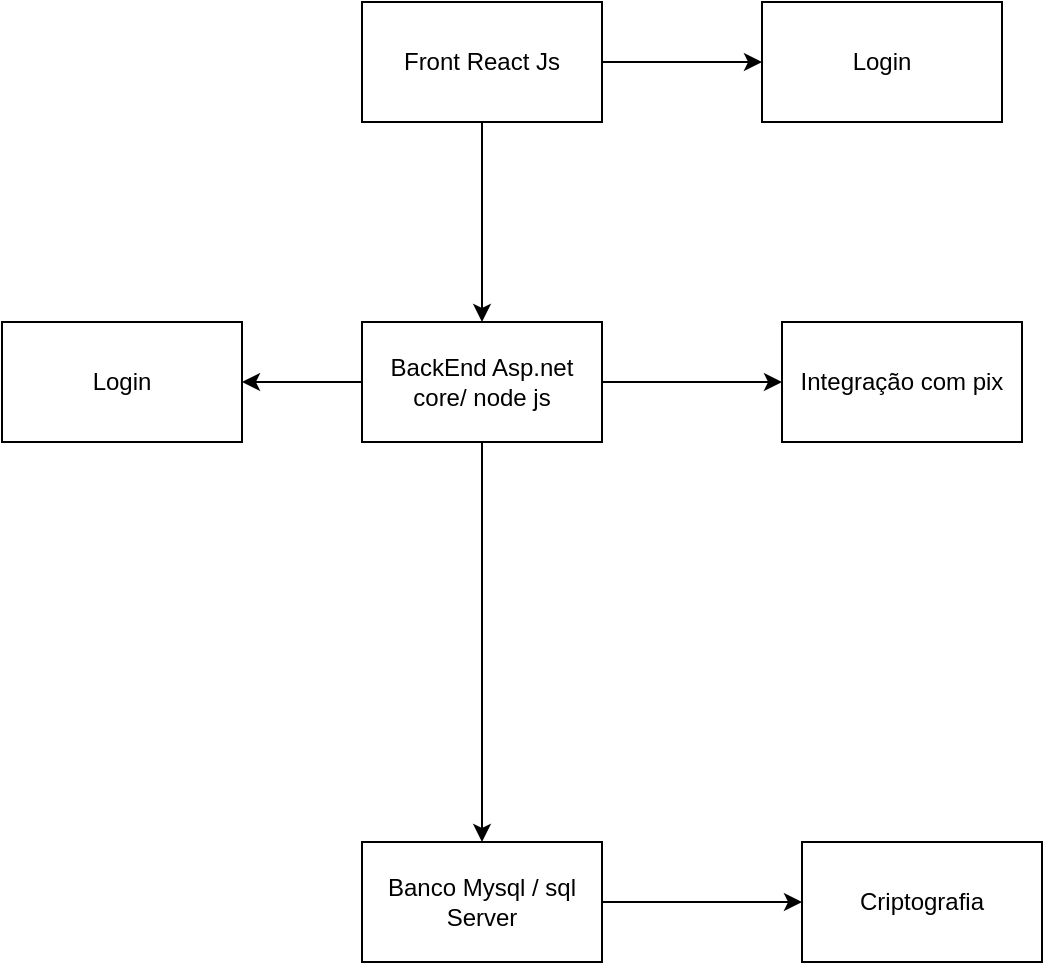 <mxfile version="21.5.0" type="github">
  <diagram id="C5RBs43oDa-KdzZeNtuy" name="Page-1">
    <mxGraphModel dx="1434" dy="802" grid="1" gridSize="10" guides="1" tooltips="1" connect="1" arrows="1" fold="1" page="1" pageScale="1" pageWidth="827" pageHeight="1169" math="0" shadow="0">
      <root>
        <mxCell id="WIyWlLk6GJQsqaUBKTNV-0" />
        <mxCell id="WIyWlLk6GJQsqaUBKTNV-1" parent="WIyWlLk6GJQsqaUBKTNV-0" />
        <mxCell id="0nLTzmDIZwb9rG5JgTCv-13" value="" style="edgeStyle=orthogonalEdgeStyle;rounded=0;orthogonalLoop=1;jettySize=auto;html=1;" edge="1" parent="WIyWlLk6GJQsqaUBKTNV-1" source="0nLTzmDIZwb9rG5JgTCv-0" target="0nLTzmDIZwb9rG5JgTCv-12">
          <mxGeometry relative="1" as="geometry" />
        </mxCell>
        <mxCell id="0nLTzmDIZwb9rG5JgTCv-0" value="Front React Js" style="rounded=0;whiteSpace=wrap;html=1;" vertex="1" parent="WIyWlLk6GJQsqaUBKTNV-1">
          <mxGeometry x="230" y="50" width="120" height="60" as="geometry" />
        </mxCell>
        <mxCell id="0nLTzmDIZwb9rG5JgTCv-5" value="" style="edgeStyle=orthogonalEdgeStyle;rounded=0;orthogonalLoop=1;jettySize=auto;html=1;" edge="1" parent="WIyWlLk6GJQsqaUBKTNV-1" source="0nLTzmDIZwb9rG5JgTCv-0" target="0nLTzmDIZwb9rG5JgTCv-4">
          <mxGeometry relative="1" as="geometry">
            <mxPoint x="290" y="110" as="sourcePoint" />
            <mxPoint x="260" y="340" as="targetPoint" />
            <Array as="points" />
          </mxGeometry>
        </mxCell>
        <mxCell id="0nLTzmDIZwb9rG5JgTCv-7" value="" style="edgeStyle=orthogonalEdgeStyle;rounded=0;orthogonalLoop=1;jettySize=auto;html=1;" edge="1" parent="WIyWlLk6GJQsqaUBKTNV-1" source="0nLTzmDIZwb9rG5JgTCv-4" target="0nLTzmDIZwb9rG5JgTCv-6">
          <mxGeometry relative="1" as="geometry" />
        </mxCell>
        <mxCell id="0nLTzmDIZwb9rG5JgTCv-11" value="" style="edgeStyle=orthogonalEdgeStyle;rounded=0;orthogonalLoop=1;jettySize=auto;html=1;entryX=0;entryY=0.5;entryDx=0;entryDy=0;" edge="1" parent="WIyWlLk6GJQsqaUBKTNV-1" source="0nLTzmDIZwb9rG5JgTCv-4" target="0nLTzmDIZwb9rG5JgTCv-10">
          <mxGeometry relative="1" as="geometry">
            <mxPoint x="510" y="250" as="targetPoint" />
          </mxGeometry>
        </mxCell>
        <mxCell id="0nLTzmDIZwb9rG5JgTCv-25" value="" style="edgeStyle=orthogonalEdgeStyle;rounded=0;orthogonalLoop=1;jettySize=auto;html=1;" edge="1" parent="WIyWlLk6GJQsqaUBKTNV-1" source="0nLTzmDIZwb9rG5JgTCv-4" target="0nLTzmDIZwb9rG5JgTCv-24">
          <mxGeometry relative="1" as="geometry" />
        </mxCell>
        <mxCell id="0nLTzmDIZwb9rG5JgTCv-4" value="BackEnd Asp.net core/ node js" style="rounded=0;whiteSpace=wrap;html=1;" vertex="1" parent="WIyWlLk6GJQsqaUBKTNV-1">
          <mxGeometry x="230" y="210" width="120" height="60" as="geometry" />
        </mxCell>
        <mxCell id="0nLTzmDIZwb9rG5JgTCv-18" value="" style="edgeStyle=orthogonalEdgeStyle;rounded=0;orthogonalLoop=1;jettySize=auto;html=1;" edge="1" parent="WIyWlLk6GJQsqaUBKTNV-1" source="0nLTzmDIZwb9rG5JgTCv-6" target="0nLTzmDIZwb9rG5JgTCv-17">
          <mxGeometry relative="1" as="geometry" />
        </mxCell>
        <mxCell id="0nLTzmDIZwb9rG5JgTCv-6" value="Banco Mysql / sql Server&lt;br&gt;" style="whiteSpace=wrap;html=1;rounded=0;" vertex="1" parent="WIyWlLk6GJQsqaUBKTNV-1">
          <mxGeometry x="230" y="470" width="120" height="60" as="geometry" />
        </mxCell>
        <mxCell id="0nLTzmDIZwb9rG5JgTCv-10" value="Integração com pix&lt;br&gt;" style="whiteSpace=wrap;html=1;rounded=0;" vertex="1" parent="WIyWlLk6GJQsqaUBKTNV-1">
          <mxGeometry x="440" y="210" width="120" height="60" as="geometry" />
        </mxCell>
        <mxCell id="0nLTzmDIZwb9rG5JgTCv-12" value="Login&lt;br&gt;" style="whiteSpace=wrap;html=1;rounded=0;" vertex="1" parent="WIyWlLk6GJQsqaUBKTNV-1">
          <mxGeometry x="430" y="50" width="120" height="60" as="geometry" />
        </mxCell>
        <mxCell id="0nLTzmDIZwb9rG5JgTCv-17" value="Criptografia&lt;br&gt;" style="whiteSpace=wrap;html=1;rounded=0;" vertex="1" parent="WIyWlLk6GJQsqaUBKTNV-1">
          <mxGeometry x="450" y="470" width="120" height="60" as="geometry" />
        </mxCell>
        <mxCell id="0nLTzmDIZwb9rG5JgTCv-24" value="Login&lt;br&gt;" style="whiteSpace=wrap;html=1;rounded=0;" vertex="1" parent="WIyWlLk6GJQsqaUBKTNV-1">
          <mxGeometry x="50" y="210" width="120" height="60" as="geometry" />
        </mxCell>
      </root>
    </mxGraphModel>
  </diagram>
</mxfile>
